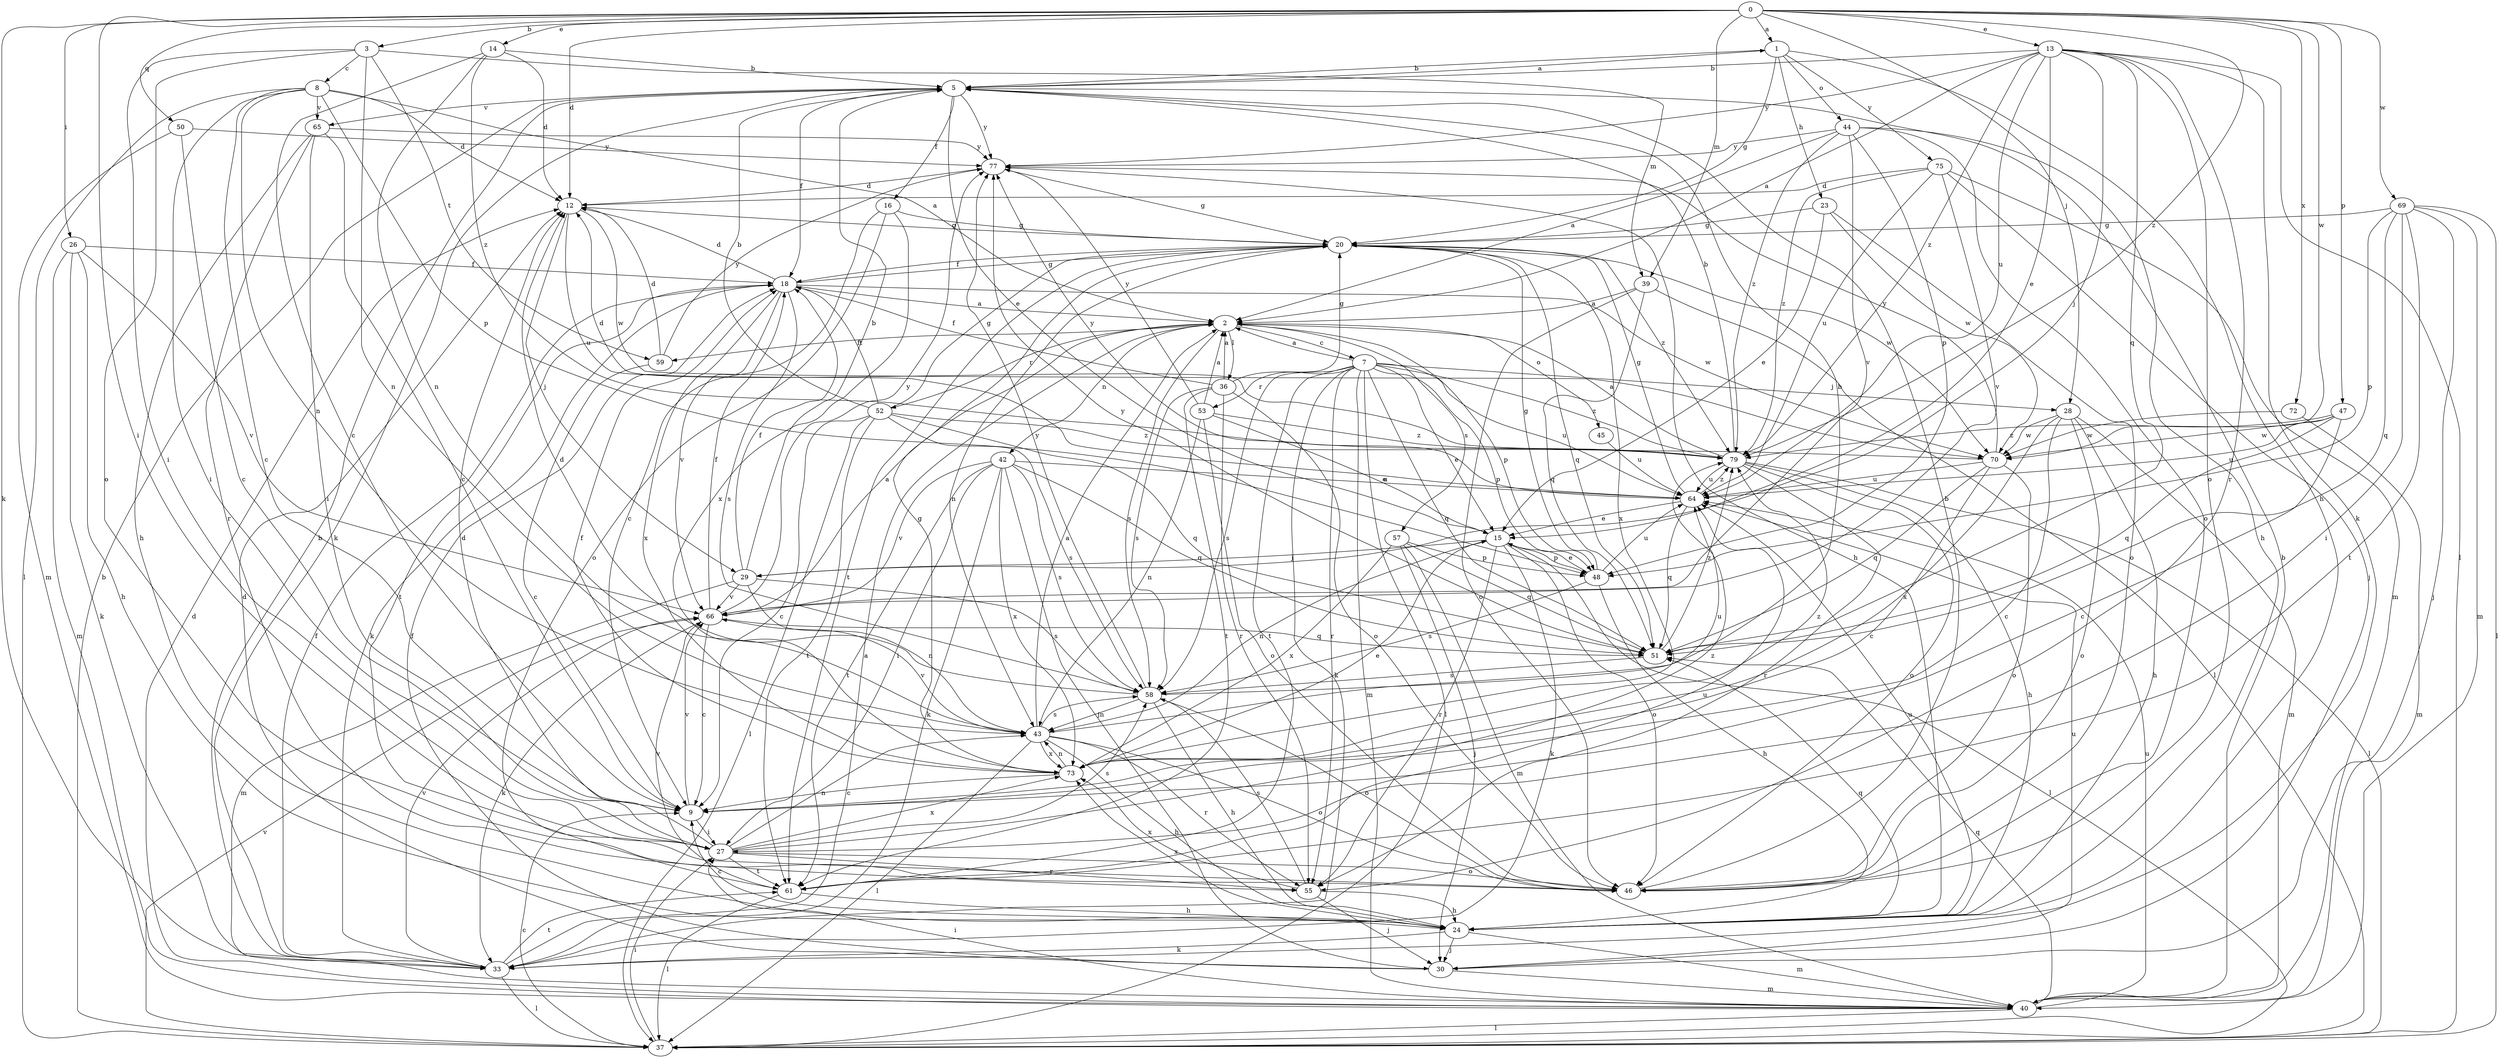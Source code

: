 strict digraph  {
0;
1;
2;
3;
5;
7;
8;
9;
12;
13;
14;
15;
16;
18;
20;
23;
24;
26;
27;
28;
29;
30;
33;
36;
37;
39;
40;
42;
43;
44;
45;
46;
47;
48;
50;
51;
52;
53;
55;
57;
58;
59;
61;
64;
65;
66;
69;
70;
72;
73;
75;
77;
79;
0 -> 1  [label=a];
0 -> 3  [label=b];
0 -> 12  [label=d];
0 -> 13  [label=e];
0 -> 14  [label=e];
0 -> 26  [label=i];
0 -> 27  [label=i];
0 -> 28  [label=j];
0 -> 33  [label=k];
0 -> 39  [label=m];
0 -> 47  [label=p];
0 -> 50  [label=q];
0 -> 69  [label=w];
0 -> 70  [label=w];
0 -> 72  [label=x];
0 -> 79  [label=z];
1 -> 5  [label=b];
1 -> 20  [label=g];
1 -> 23  [label=h];
1 -> 24  [label=h];
1 -> 44  [label=o];
1 -> 75  [label=y];
2 -> 7  [label=c];
2 -> 36  [label=l];
2 -> 42  [label=n];
2 -> 45  [label=o];
2 -> 48  [label=p];
2 -> 52  [label=r];
2 -> 57  [label=s];
2 -> 58  [label=s];
2 -> 59  [label=t];
3 -> 8  [label=c];
3 -> 27  [label=i];
3 -> 39  [label=m];
3 -> 43  [label=n];
3 -> 46  [label=o];
3 -> 59  [label=t];
5 -> 1  [label=a];
5 -> 15  [label=e];
5 -> 16  [label=f];
5 -> 18  [label=f];
5 -> 33  [label=k];
5 -> 65  [label=v];
5 -> 77  [label=y];
7 -> 2  [label=a];
7 -> 15  [label=e];
7 -> 28  [label=j];
7 -> 33  [label=k];
7 -> 37  [label=l];
7 -> 40  [label=m];
7 -> 48  [label=p];
7 -> 51  [label=q];
7 -> 53  [label=r];
7 -> 55  [label=r];
7 -> 58  [label=s];
7 -> 61  [label=t];
7 -> 64  [label=u];
7 -> 79  [label=z];
8 -> 2  [label=a];
8 -> 9  [label=c];
8 -> 12  [label=d];
8 -> 27  [label=i];
8 -> 37  [label=l];
8 -> 43  [label=n];
8 -> 48  [label=p];
8 -> 65  [label=v];
9 -> 27  [label=i];
9 -> 66  [label=v];
12 -> 20  [label=g];
12 -> 29  [label=j];
12 -> 64  [label=u];
12 -> 70  [label=w];
13 -> 2  [label=a];
13 -> 5  [label=b];
13 -> 15  [label=e];
13 -> 29  [label=j];
13 -> 33  [label=k];
13 -> 37  [label=l];
13 -> 46  [label=o];
13 -> 51  [label=q];
13 -> 55  [label=r];
13 -> 64  [label=u];
13 -> 77  [label=y];
13 -> 79  [label=z];
14 -> 5  [label=b];
14 -> 9  [label=c];
14 -> 12  [label=d];
14 -> 43  [label=n];
14 -> 79  [label=z];
15 -> 29  [label=j];
15 -> 33  [label=k];
15 -> 37  [label=l];
15 -> 43  [label=n];
15 -> 46  [label=o];
15 -> 48  [label=p];
15 -> 55  [label=r];
16 -> 9  [label=c];
16 -> 20  [label=g];
16 -> 46  [label=o];
16 -> 73  [label=x];
18 -> 2  [label=a];
18 -> 12  [label=d];
18 -> 20  [label=g];
18 -> 33  [label=k];
18 -> 58  [label=s];
18 -> 61  [label=t];
18 -> 66  [label=v];
18 -> 70  [label=w];
18 -> 73  [label=x];
20 -> 18  [label=f];
20 -> 43  [label=n];
20 -> 51  [label=q];
20 -> 61  [label=t];
20 -> 70  [label=w];
20 -> 73  [label=x];
20 -> 79  [label=z];
23 -> 15  [label=e];
23 -> 20  [label=g];
23 -> 46  [label=o];
23 -> 70  [label=w];
24 -> 9  [label=c];
24 -> 30  [label=j];
24 -> 33  [label=k];
24 -> 40  [label=m];
24 -> 51  [label=q];
24 -> 64  [label=u];
24 -> 73  [label=x];
26 -> 18  [label=f];
26 -> 24  [label=h];
26 -> 33  [label=k];
26 -> 40  [label=m];
26 -> 66  [label=v];
27 -> 12  [label=d];
27 -> 43  [label=n];
27 -> 46  [label=o];
27 -> 55  [label=r];
27 -> 58  [label=s];
27 -> 61  [label=t];
27 -> 73  [label=x];
27 -> 79  [label=z];
28 -> 9  [label=c];
28 -> 24  [label=h];
28 -> 40  [label=m];
28 -> 46  [label=o];
28 -> 70  [label=w];
28 -> 73  [label=x];
29 -> 5  [label=b];
29 -> 18  [label=f];
29 -> 40  [label=m];
29 -> 43  [label=n];
29 -> 58  [label=s];
29 -> 66  [label=v];
30 -> 12  [label=d];
30 -> 18  [label=f];
30 -> 40  [label=m];
30 -> 64  [label=u];
33 -> 2  [label=a];
33 -> 5  [label=b];
33 -> 18  [label=f];
33 -> 37  [label=l];
33 -> 61  [label=t];
33 -> 66  [label=v];
36 -> 2  [label=a];
36 -> 18  [label=f];
36 -> 20  [label=g];
36 -> 46  [label=o];
36 -> 55  [label=r];
36 -> 58  [label=s];
36 -> 61  [label=t];
37 -> 5  [label=b];
37 -> 9  [label=c];
37 -> 27  [label=i];
37 -> 66  [label=v];
39 -> 2  [label=a];
39 -> 37  [label=l];
39 -> 46  [label=o];
39 -> 51  [label=q];
40 -> 5  [label=b];
40 -> 12  [label=d];
40 -> 27  [label=i];
40 -> 37  [label=l];
40 -> 51  [label=q];
40 -> 64  [label=u];
42 -> 27  [label=i];
42 -> 30  [label=j];
42 -> 33  [label=k];
42 -> 51  [label=q];
42 -> 58  [label=s];
42 -> 61  [label=t];
42 -> 64  [label=u];
42 -> 66  [label=v];
42 -> 73  [label=x];
43 -> 2  [label=a];
43 -> 24  [label=h];
43 -> 37  [label=l];
43 -> 46  [label=o];
43 -> 55  [label=r];
43 -> 58  [label=s];
43 -> 64  [label=u];
43 -> 66  [label=v];
43 -> 73  [label=x];
44 -> 2  [label=a];
44 -> 24  [label=h];
44 -> 46  [label=o];
44 -> 48  [label=p];
44 -> 66  [label=v];
44 -> 77  [label=y];
44 -> 79  [label=z];
45 -> 64  [label=u];
46 -> 5  [label=b];
47 -> 9  [label=c];
47 -> 51  [label=q];
47 -> 64  [label=u];
47 -> 70  [label=w];
47 -> 79  [label=z];
48 -> 15  [label=e];
48 -> 20  [label=g];
48 -> 24  [label=h];
48 -> 58  [label=s];
48 -> 64  [label=u];
50 -> 9  [label=c];
50 -> 40  [label=m];
50 -> 77  [label=y];
51 -> 58  [label=s];
51 -> 77  [label=y];
51 -> 79  [label=z];
52 -> 5  [label=b];
52 -> 9  [label=c];
52 -> 18  [label=f];
52 -> 20  [label=g];
52 -> 37  [label=l];
52 -> 51  [label=q];
52 -> 58  [label=s];
52 -> 61  [label=t];
52 -> 79  [label=z];
53 -> 2  [label=a];
53 -> 15  [label=e];
53 -> 43  [label=n];
53 -> 46  [label=o];
53 -> 77  [label=y];
53 -> 79  [label=z];
55 -> 24  [label=h];
55 -> 30  [label=j];
55 -> 58  [label=s];
55 -> 73  [label=x];
57 -> 30  [label=j];
57 -> 40  [label=m];
57 -> 48  [label=p];
57 -> 51  [label=q];
57 -> 73  [label=x];
58 -> 5  [label=b];
58 -> 12  [label=d];
58 -> 24  [label=h];
58 -> 43  [label=n];
58 -> 46  [label=o];
58 -> 77  [label=y];
59 -> 9  [label=c];
59 -> 12  [label=d];
59 -> 77  [label=y];
61 -> 24  [label=h];
61 -> 37  [label=l];
61 -> 64  [label=u];
61 -> 66  [label=v];
64 -> 15  [label=e];
64 -> 20  [label=g];
64 -> 51  [label=q];
64 -> 77  [label=y];
64 -> 79  [label=z];
65 -> 9  [label=c];
65 -> 24  [label=h];
65 -> 27  [label=i];
65 -> 55  [label=r];
65 -> 77  [label=y];
66 -> 2  [label=a];
66 -> 9  [label=c];
66 -> 18  [label=f];
66 -> 33  [label=k];
66 -> 51  [label=q];
66 -> 77  [label=y];
69 -> 20  [label=g];
69 -> 27  [label=i];
69 -> 30  [label=j];
69 -> 37  [label=l];
69 -> 40  [label=m];
69 -> 48  [label=p];
69 -> 51  [label=q];
69 -> 61  [label=t];
70 -> 9  [label=c];
70 -> 12  [label=d];
70 -> 46  [label=o];
70 -> 51  [label=q];
70 -> 64  [label=u];
70 -> 77  [label=y];
72 -> 40  [label=m];
72 -> 70  [label=w];
73 -> 9  [label=c];
73 -> 15  [label=e];
73 -> 18  [label=f];
73 -> 20  [label=g];
73 -> 43  [label=n];
73 -> 79  [label=z];
75 -> 12  [label=d];
75 -> 30  [label=j];
75 -> 40  [label=m];
75 -> 64  [label=u];
75 -> 66  [label=v];
75 -> 79  [label=z];
77 -> 12  [label=d];
77 -> 20  [label=g];
77 -> 24  [label=h];
79 -> 2  [label=a];
79 -> 5  [label=b];
79 -> 24  [label=h];
79 -> 37  [label=l];
79 -> 46  [label=o];
79 -> 55  [label=r];
79 -> 64  [label=u];
}
